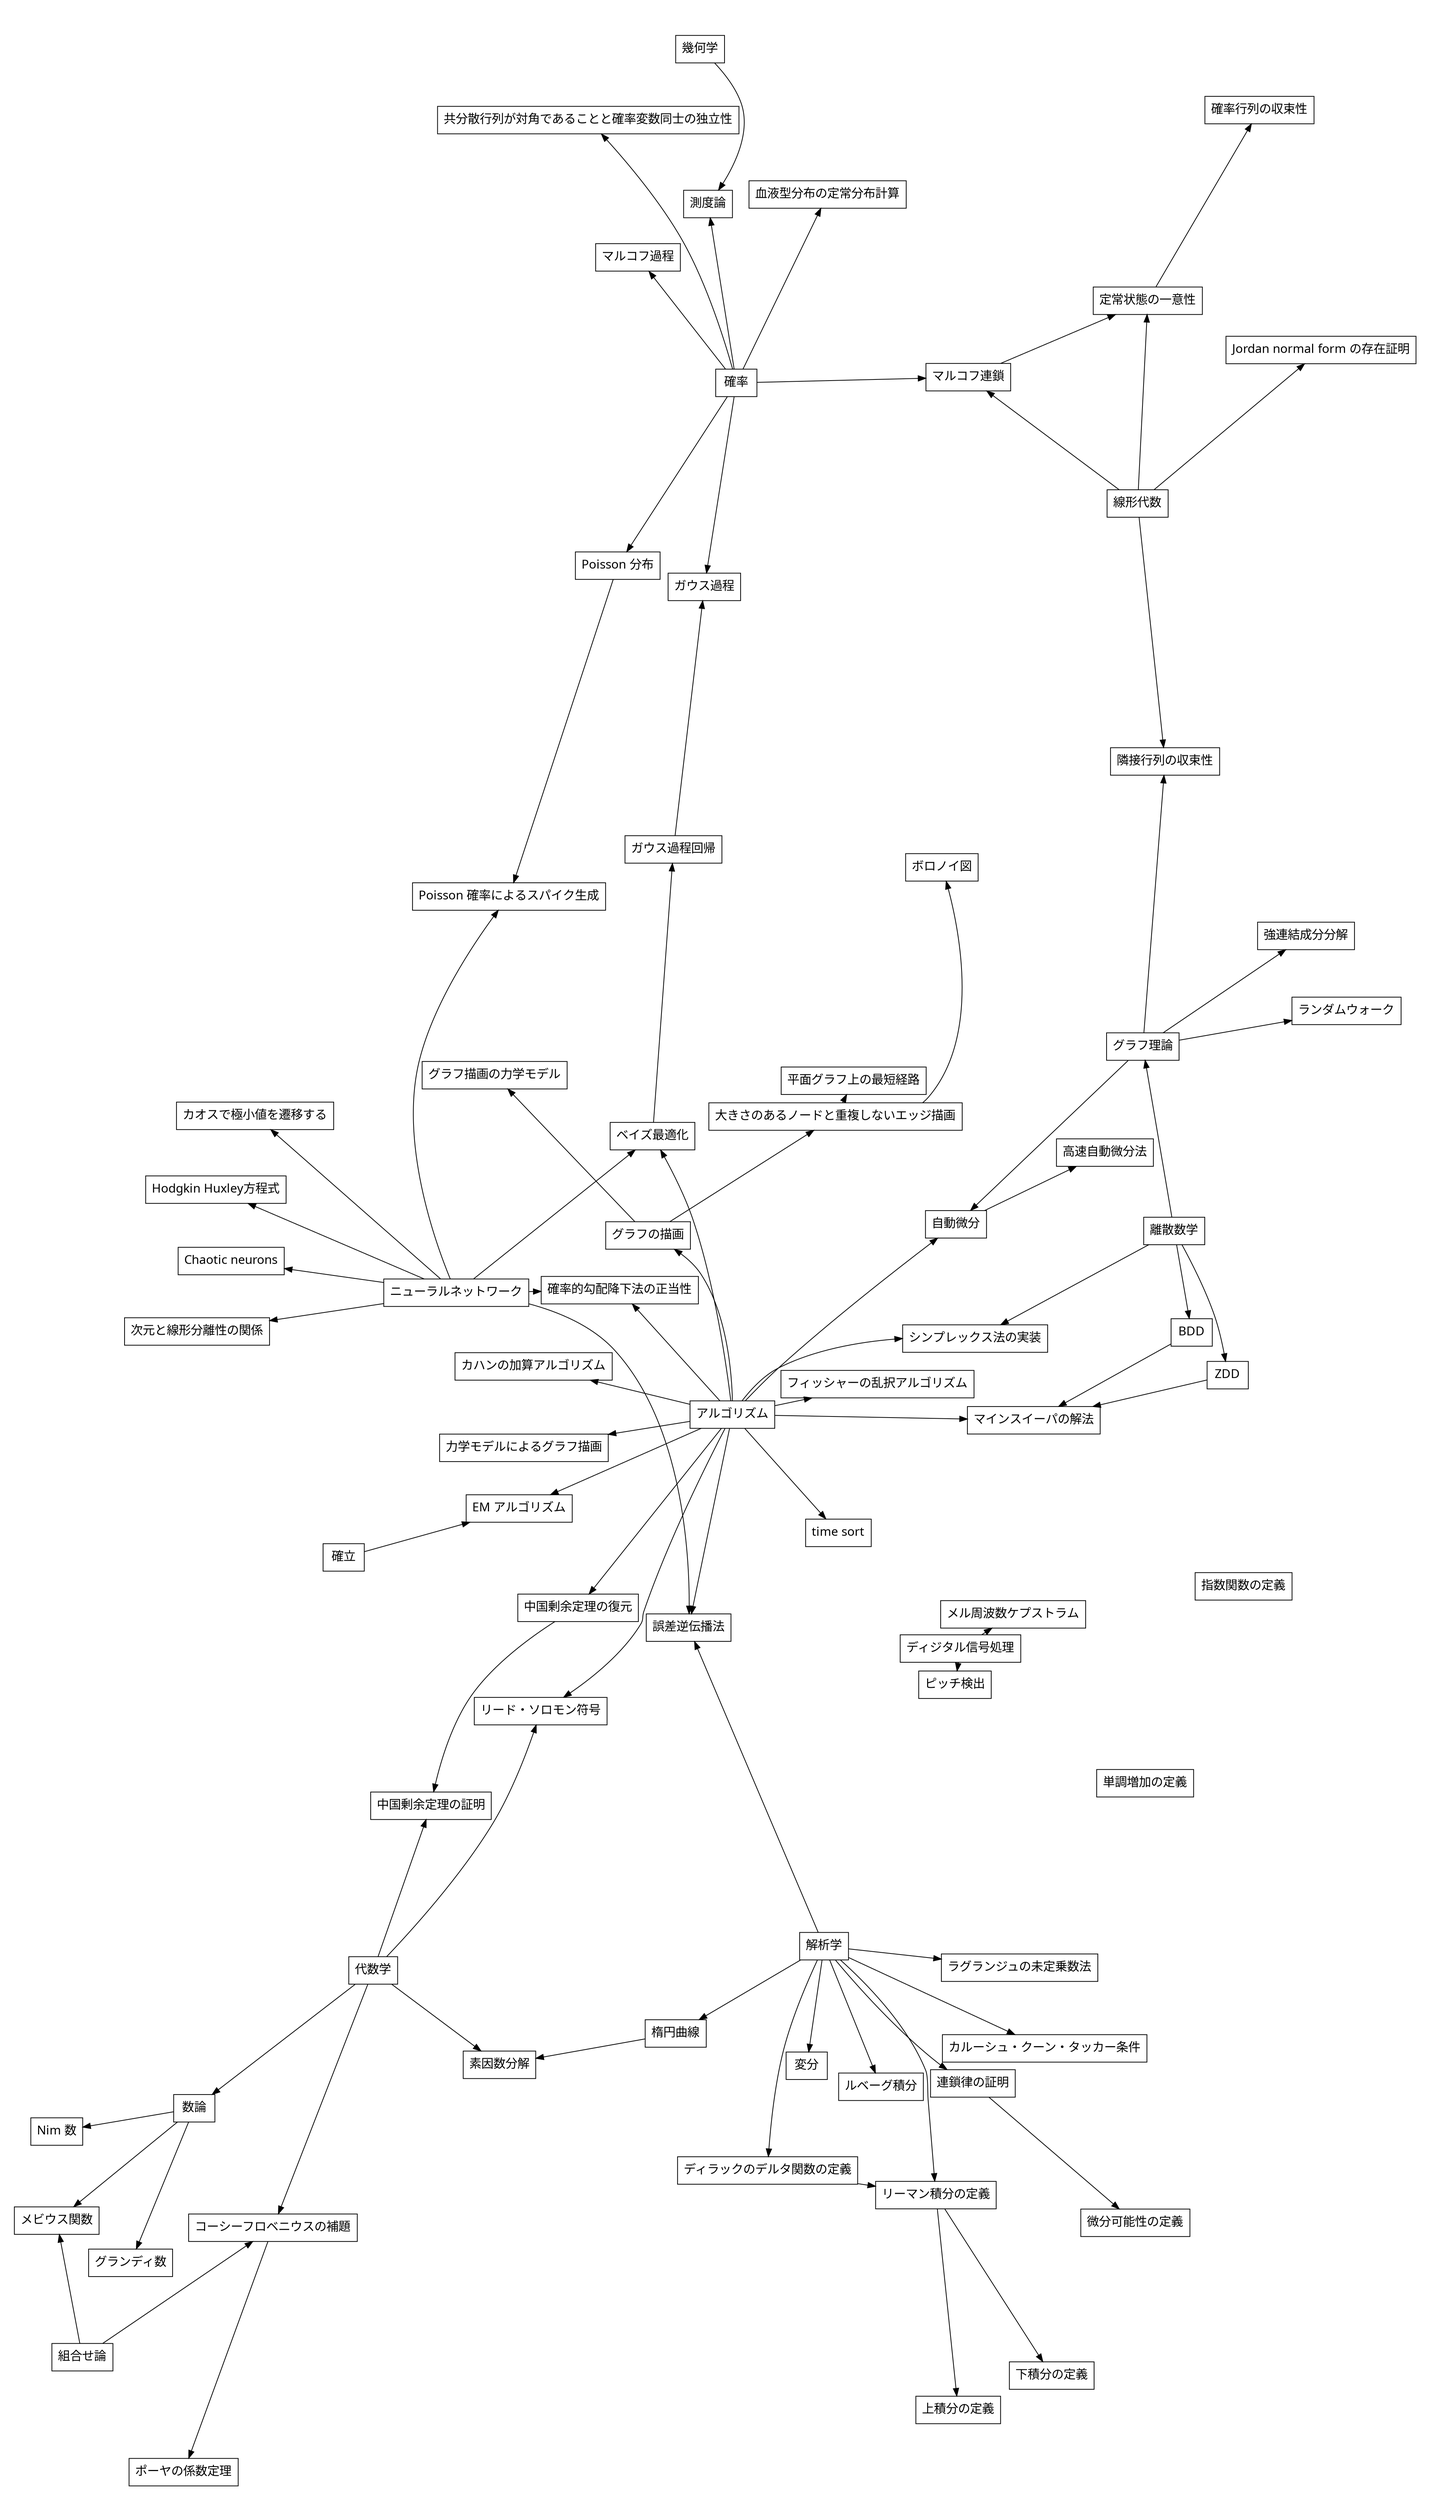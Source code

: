 digraph graph_name {
  graph [
    charset = "UTF-8";
    label = "todo",
    labelloc = "t",
    labeljust = "c",
    bgcolor = "#ffffff",
    fontcolor = white,
    fontsize = 18,
    style = "filled",
    rankdir = TB,
    margin = 0.2,
    splines = spline,
    ranksep = 1.0,
    nodesep = 0.9,
    //layout = dot
    layout = fdp
  ];

  node [
    colorscheme = "rdylgn11"
    style = "solid,filled",
    shape = box,
    fontsize = 16,
    fontcolor = black,
    fontname = "Migu 1M",
    color = black,
    fillcolor = white,
  ];


  // edge define
  "ニューラルネットワーク";
  "解析学"
  "代数学";
  "幾何学";
  "線形代数";
  "確率";
  "組合せ論";
  "離散数学";
  "ディジタル信号処理";
  { "離散数学" } -> "グラフ理論";
  { "代数学" } -> "数論";
  "アルゴリズム";

  "単調増加の定義";
  "指数関数の定義";

  { "解析学" }                          -> "連鎖律の証明";

  { "連鎖律の証明" }                    -> "微分可能性の定義";

  { "解析学" }                          -> "ディラックのデルタ関数の定義";

  { "解析学";
    "ディラックのデルタ関数の定義" }    -> "リーマン積分の定義";

  { "リーマン積分の定義" }              -> "上積分の定義";

  { "リーマン積分の定義" }              -> "下積分の定義";

  { "確率" }                            -> "マルコフ過程";

  { "確率" }                            -> "Poisson 分布";

  { "確率" }                            -> "共分散行列が対角であることと確率変数同士の独立性";

  { "確率" }                            -> "血液型分布の定常分布計算";

  { "ベイズ最適化" }                    -> "ガウス過程回帰";

  { "確率";
    "ガウス過程回帰" }                  -> "ガウス過程";

  { "グラフ理論";
    "線形代数" }                        -> "隣接行列の収束性";

  { "線形代数" }                        -> "Jordan normal form の存在証明";

  { "線形代数";
    "確率" }                            -> "マルコフ連鎖";

  { "マルコフ連鎖";
    "線形代数" }                        -> "定常状態の一意性";

  { "定常状態の一意性" }                -> "確率行列の収束性";

  { "アルゴリズム" }                    -> "中国剰余定理の復元";

  { "代数学";
    "中国剰余定理の復元" }              -> "中国剰余定理の証明";

  { "ニューラルネットワーク" }          -> "Hodgkin Huxley方程式";

  { "ニューラルネットワーク";
    "アルゴリズム" }                    -> "確率的勾配降下法の正当性";

  { "ニューラルネットワーク";
    "Poisson 分布" }                    -> "Poisson 確率によるスパイク生成";

  { "ニューラルネットワーク" }          -> "次元と線形分離性の関係";

  { "ニューラルネットワーク" }          -> "Chaotic neurons";

  { "ニューラルネットワーク";
    "アルゴリズム" }                    -> "ベイズ最適化";

  { "ニューラルネットワーク" }          -> "カオスで極小値を遷移する";
  // ホップフィールドモデルだとエネルギー関数の極小値に記憶がうめこまれる
  // カオスニューラルネットのひとつがホップフィールドネットワークで、海馬でもカオスがみられてる
  // カオスんニューラルネットワークならうまくやればエネルギーの極小値にしばらく留まってから別の極小値へ遷移するようになる
  // これを利用すればネットワークが記憶した内容をとりだせる


  { "アルゴリズム" }                    -> "フィッシャーの乱択アルゴリズム";

  { "アルゴリズム" }                    -> "カハンの加算アルゴリズム";

  { "アルゴリズム";
    "離散数学" }                        -> "シンプレックス法の実装";

  { "アルゴリズム" }                    -> "力学モデルによるグラフ描画";

  { "アルゴリズム" }                    -> "グラフの描画";
  { "グラフの描画" }                    -> "グラフ描画の力学モデル";

  { "グラフの描画" }                    -> "大きさのあるノードと重複しないエッジ描画";
  { "大きさのあるノードと重複しないエッジ描画" } -> "ボロノイ図";
  { "大きさのあるノードと重複しないエッジ描画" } -> "平面グラフ上の最短経路";

  { "ニューラルネットワーク";
    "解析学";
    "アルゴリズム" }                    -> "誤差逆伝播法";

  { "代数学";
    "アルゴリズム" }                    -> "リード・ソロモン符号";

  { "代数学";
    "組合せ論" }                        -> "コーシーフロベニウスの補題";

  { "コーシーフロベニウスの補題" }      -> "ポーヤの係数定理";

  { "グラフ理論" }                      -> "強連結成分分解";

  { "グラフ理論" }                      -> "ランダムウォーク";

  { "数論";
    "組合せ論" }                        -> "メビウス関数";

  { "アルゴリズム";
    "グラフ理論" }                      -> "自動微分";

  { "自動微分" }                        -> "高速自動微分法";

  { "アルゴリズム";
    "確立" }                            -> "EM アルゴリズム";

  { "アルゴリズム" }                    -> "time sort";

  { "数論" }                            -> "グランディ数";
  { "数論" }                            -> "Nim 数";

  { "離散数学" }                        -> "BDD";
  { "離散数学" }                        -> "ZDD";

  { "BDD";
    "ZDD"; 
    "アルゴリズム" }                    -> "マインスイーパの解法";

  { "ディジタル信号処理"; }             -> "メル周波数ケプストラム";
  { "ディジタル信号処理"; }             -> "ピッチ検出";

  { "解析学"; }                         -> "ラグランジュの未定乗数法";
  { "解析学"; }                         -> "カルーシュ・クーン・タッカー条件";

  { "解析学"; }                         -> "楕円曲線";
  { "楕円曲線";
    "代数学"; }                         -> "素因数分解";

  { "確率";
    "幾何学"; }                         -> "測度論";

  { "解析学"; }                         -> "ルベーグ積分";

  { "解析学"; }                         -> "変分"; //?
}



